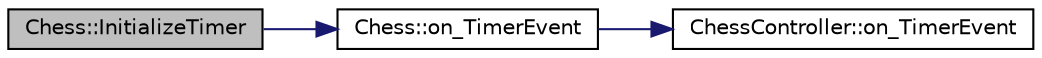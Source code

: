 digraph G
{
  bgcolor="transparent";
  edge [fontname="Helvetica",fontsize="10",labelfontname="Helvetica",labelfontsize="10"];
  node [fontname="Helvetica",fontsize="10",shape=record];
  rankdir=LR;
  Node1 [label="Chess::InitializeTimer",height=0.2,width=0.4,color="black", fillcolor="grey75", style="filled" fontcolor="black"];
  Node1 -> Node2 [color="midnightblue",fontsize="10",style="solid",fontname="Helvetica"];
  Node2 [label="Chess::on_TimerEvent",height=0.2,width=0.4,color="black",URL="$de/db7/classChess.html#a8b334ae2685bdfe520672eb1d88ea617",tooltip="This method will be called every tenth of a second."];
  Node2 -> Node3 [color="midnightblue",fontsize="10",style="solid",fontname="Helvetica"];
  Node3 [label="ChessController::on_TimerEvent",height=0.2,width=0.4,color="black",URL="$dd/ded/classChessController.html#a9e97b5ee14d0c3428e04c876776292e2",tooltip="Handle when a timer event has been signaled."];
}
